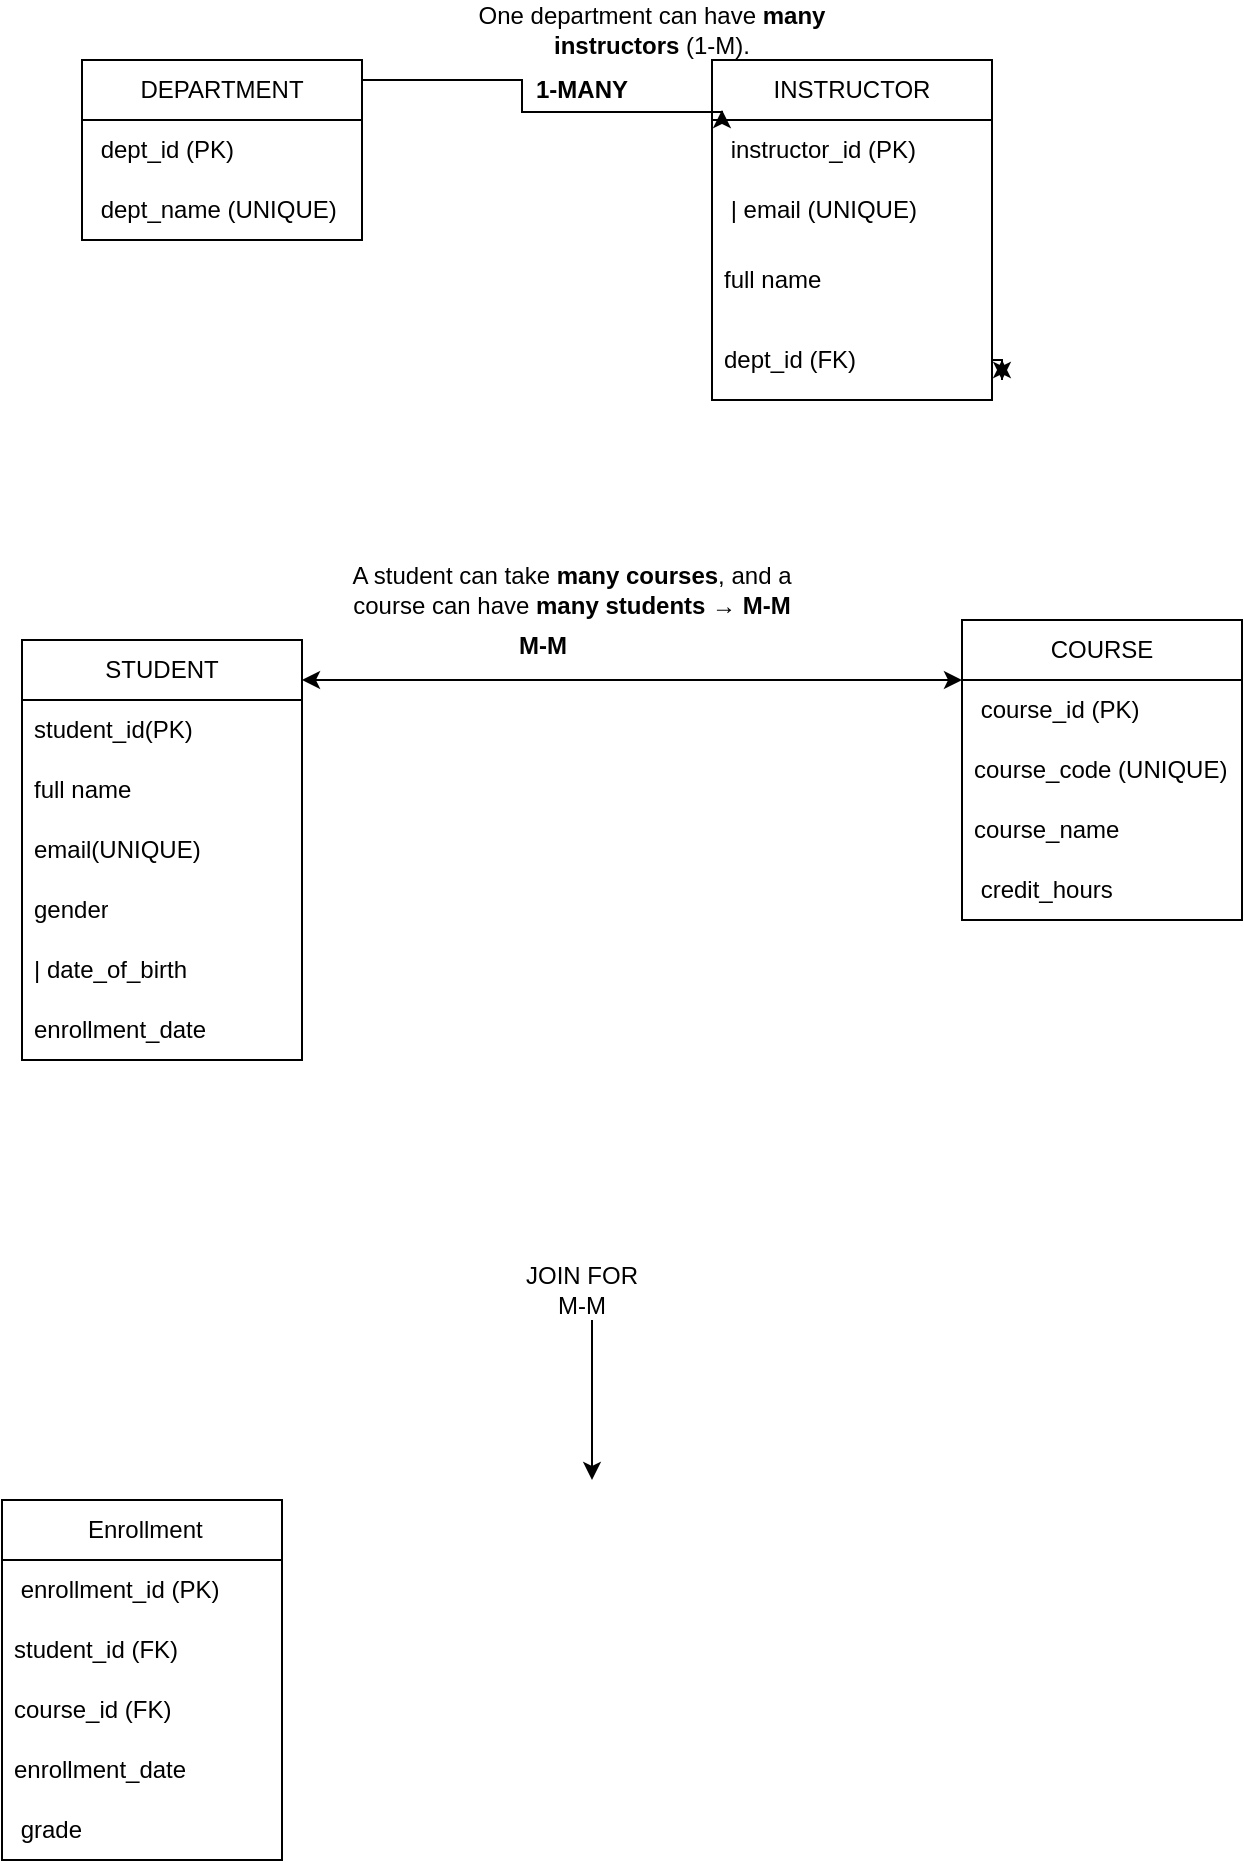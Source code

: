 <mxfile version="27.0.4">
  <diagram name="Page-1" id="pXbyONJma8Ghmv_2v1Js">
    <mxGraphModel dx="872" dy="439" grid="1" gridSize="10" guides="1" tooltips="1" connect="1" arrows="1" fold="1" page="1" pageScale="1" pageWidth="850" pageHeight="1100" math="0" shadow="0">
      <root>
        <mxCell id="0" />
        <mxCell id="1" parent="0" />
        <mxCell id="goI6WCm8TIuqPZgp0Us6-1" value="DEPARTMENT" style="swimlane;fontStyle=0;childLayout=stackLayout;horizontal=1;startSize=30;horizontalStack=0;resizeParent=1;resizeParentMax=0;resizeLast=0;collapsible=1;marginBottom=0;whiteSpace=wrap;html=1;" vertex="1" parent="1">
          <mxGeometry x="40" y="80" width="140" height="90" as="geometry" />
        </mxCell>
        <mxCell id="goI6WCm8TIuqPZgp0Us6-2" value="&amp;nbsp;dept_id (PK)" style="text;strokeColor=none;fillColor=none;align=left;verticalAlign=middle;spacingLeft=4;spacingRight=4;overflow=hidden;points=[[0,0.5],[1,0.5]];portConstraint=eastwest;rotatable=0;whiteSpace=wrap;html=1;" vertex="1" parent="goI6WCm8TIuqPZgp0Us6-1">
          <mxGeometry y="30" width="140" height="30" as="geometry" />
        </mxCell>
        <mxCell id="goI6WCm8TIuqPZgp0Us6-3" value="&amp;nbsp;dept_name (UNIQUE)" style="text;strokeColor=none;fillColor=none;align=left;verticalAlign=middle;spacingLeft=4;spacingRight=4;overflow=hidden;points=[[0,0.5],[1,0.5]];portConstraint=eastwest;rotatable=0;whiteSpace=wrap;html=1;" vertex="1" parent="goI6WCm8TIuqPZgp0Us6-1">
          <mxGeometry y="60" width="140" height="30" as="geometry" />
        </mxCell>
        <mxCell id="goI6WCm8TIuqPZgp0Us6-6" value="&lt;b&gt;1-MANY&lt;/b&gt;" style="text;html=1;align=center;verticalAlign=middle;whiteSpace=wrap;rounded=0;" vertex="1" parent="1">
          <mxGeometry x="260" y="80" width="60" height="30" as="geometry" />
        </mxCell>
        <mxCell id="goI6WCm8TIuqPZgp0Us6-7" value="INSTRUCTOR" style="swimlane;fontStyle=0;childLayout=stackLayout;horizontal=1;startSize=30;horizontalStack=0;resizeParent=1;resizeParentMax=0;resizeLast=0;collapsible=1;marginBottom=0;whiteSpace=wrap;html=1;" vertex="1" parent="1">
          <mxGeometry x="355" y="80" width="140" height="170" as="geometry" />
        </mxCell>
        <mxCell id="goI6WCm8TIuqPZgp0Us6-8" value="&amp;nbsp;instructor_id (PK)" style="text;strokeColor=none;fillColor=none;align=left;verticalAlign=middle;spacingLeft=4;spacingRight=4;overflow=hidden;points=[[0,0.5],[1,0.5]];portConstraint=eastwest;rotatable=0;whiteSpace=wrap;html=1;" vertex="1" parent="goI6WCm8TIuqPZgp0Us6-7">
          <mxGeometry y="30" width="140" height="30" as="geometry" />
        </mxCell>
        <mxCell id="goI6WCm8TIuqPZgp0Us6-9" value="&amp;nbsp;| email (UNIQUE)&amp;nbsp;" style="text;strokeColor=none;fillColor=none;align=left;verticalAlign=middle;spacingLeft=4;spacingRight=4;overflow=hidden;points=[[0,0.5],[1,0.5]];portConstraint=eastwest;rotatable=0;whiteSpace=wrap;html=1;" vertex="1" parent="goI6WCm8TIuqPZgp0Us6-7">
          <mxGeometry y="60" width="140" height="30" as="geometry" />
        </mxCell>
        <mxCell id="goI6WCm8TIuqPZgp0Us6-11" style="edgeStyle=orthogonalEdgeStyle;rounded=0;orthogonalLoop=1;jettySize=auto;html=1;" edge="1" parent="goI6WCm8TIuqPZgp0Us6-7">
          <mxGeometry relative="1" as="geometry">
            <mxPoint x="145" y="150" as="targetPoint" />
            <mxPoint x="145" y="160" as="sourcePoint" />
          </mxGeometry>
        </mxCell>
        <mxCell id="goI6WCm8TIuqPZgp0Us6-12" value="full name" style="text;strokeColor=none;fillColor=none;align=left;verticalAlign=middle;spacingLeft=4;spacingRight=4;overflow=hidden;points=[[0,0.5],[1,0.5]];portConstraint=eastwest;rotatable=0;whiteSpace=wrap;html=1;" vertex="1" parent="goI6WCm8TIuqPZgp0Us6-7">
          <mxGeometry y="90" width="140" height="40" as="geometry" />
        </mxCell>
        <mxCell id="goI6WCm8TIuqPZgp0Us6-10" value="dept_id (FK)" style="text;strokeColor=none;fillColor=none;align=left;verticalAlign=middle;spacingLeft=4;spacingRight=4;overflow=hidden;points=[[0,0.5],[1,0.5]];portConstraint=eastwest;rotatable=0;whiteSpace=wrap;html=1;" vertex="1" parent="goI6WCm8TIuqPZgp0Us6-7">
          <mxGeometry y="130" width="140" height="40" as="geometry" />
        </mxCell>
        <mxCell id="goI6WCm8TIuqPZgp0Us6-22" style="edgeStyle=orthogonalEdgeStyle;rounded=0;orthogonalLoop=1;jettySize=auto;html=1;exitX=1;exitY=0.5;exitDx=0;exitDy=0;entryX=1.036;entryY=0.75;entryDx=0;entryDy=0;entryPerimeter=0;" edge="1" parent="goI6WCm8TIuqPZgp0Us6-7" source="goI6WCm8TIuqPZgp0Us6-10" target="goI6WCm8TIuqPZgp0Us6-10">
          <mxGeometry relative="1" as="geometry">
            <Array as="points">
              <mxPoint x="145" y="150" />
            </Array>
          </mxGeometry>
        </mxCell>
        <mxCell id="goI6WCm8TIuqPZgp0Us6-5" style="edgeStyle=orthogonalEdgeStyle;rounded=0;orthogonalLoop=1;jettySize=auto;html=1;exitX=1;exitY=0.5;exitDx=0;exitDy=0;" edge="1" parent="1">
          <mxGeometry relative="1" as="geometry">
            <mxPoint x="360" y="105" as="targetPoint" />
            <mxPoint x="180" y="105" as="sourcePoint" />
            <Array as="points">
              <mxPoint x="180" y="90" />
              <mxPoint x="260" y="90" />
              <mxPoint x="260" y="106" />
            </Array>
          </mxGeometry>
        </mxCell>
        <mxCell id="goI6WCm8TIuqPZgp0Us6-14" value="STUDENT" style="swimlane;fontStyle=0;childLayout=stackLayout;horizontal=1;startSize=30;horizontalStack=0;resizeParent=1;resizeParentMax=0;resizeLast=0;collapsible=1;marginBottom=0;whiteSpace=wrap;html=1;" vertex="1" parent="1">
          <mxGeometry x="10" y="370" width="140" height="210" as="geometry" />
        </mxCell>
        <mxCell id="goI6WCm8TIuqPZgp0Us6-15" value="student_id(PK)" style="text;strokeColor=none;fillColor=none;align=left;verticalAlign=middle;spacingLeft=4;spacingRight=4;overflow=hidden;points=[[0,0.5],[1,0.5]];portConstraint=eastwest;rotatable=0;whiteSpace=wrap;html=1;" vertex="1" parent="goI6WCm8TIuqPZgp0Us6-14">
          <mxGeometry y="30" width="140" height="30" as="geometry" />
        </mxCell>
        <mxCell id="goI6WCm8TIuqPZgp0Us6-19" value="full name" style="text;strokeColor=none;fillColor=none;align=left;verticalAlign=middle;spacingLeft=4;spacingRight=4;overflow=hidden;points=[[0,0.5],[1,0.5]];portConstraint=eastwest;rotatable=0;whiteSpace=wrap;html=1;" vertex="1" parent="goI6WCm8TIuqPZgp0Us6-14">
          <mxGeometry y="60" width="140" height="30" as="geometry" />
        </mxCell>
        <mxCell id="goI6WCm8TIuqPZgp0Us6-17" value="email(UNIQUE)" style="text;strokeColor=none;fillColor=none;align=left;verticalAlign=middle;spacingLeft=4;spacingRight=4;overflow=hidden;points=[[0,0.5],[1,0.5]];portConstraint=eastwest;rotatable=0;whiteSpace=wrap;html=1;" vertex="1" parent="goI6WCm8TIuqPZgp0Us6-14">
          <mxGeometry y="90" width="140" height="30" as="geometry" />
        </mxCell>
        <mxCell id="goI6WCm8TIuqPZgp0Us6-18" value="gender" style="text;strokeColor=none;fillColor=none;align=left;verticalAlign=middle;spacingLeft=4;spacingRight=4;overflow=hidden;points=[[0,0.5],[1,0.5]];portConstraint=eastwest;rotatable=0;whiteSpace=wrap;html=1;" vertex="1" parent="goI6WCm8TIuqPZgp0Us6-14">
          <mxGeometry y="120" width="140" height="30" as="geometry" />
        </mxCell>
        <mxCell id="goI6WCm8TIuqPZgp0Us6-21" value="| date_of_birth&amp;nbsp;" style="text;strokeColor=none;fillColor=none;align=left;verticalAlign=middle;spacingLeft=4;spacingRight=4;overflow=hidden;points=[[0,0.5],[1,0.5]];portConstraint=eastwest;rotatable=0;whiteSpace=wrap;html=1;" vertex="1" parent="goI6WCm8TIuqPZgp0Us6-14">
          <mxGeometry y="150" width="140" height="30" as="geometry" />
        </mxCell>
        <mxCell id="goI6WCm8TIuqPZgp0Us6-20" value="enrollment_date" style="text;strokeColor=none;fillColor=none;align=left;verticalAlign=middle;spacingLeft=4;spacingRight=4;overflow=hidden;points=[[0,0.5],[1,0.5]];portConstraint=eastwest;rotatable=0;whiteSpace=wrap;html=1;" vertex="1" parent="goI6WCm8TIuqPZgp0Us6-14">
          <mxGeometry y="180" width="140" height="30" as="geometry" />
        </mxCell>
        <mxCell id="goI6WCm8TIuqPZgp0Us6-26" value="" style="endArrow=classic;startArrow=classic;html=1;rounded=0;" edge="1" parent="1">
          <mxGeometry width="50" height="50" relative="1" as="geometry">
            <mxPoint x="150" y="390" as="sourcePoint" />
            <mxPoint x="480" y="390" as="targetPoint" />
          </mxGeometry>
        </mxCell>
        <mxCell id="goI6WCm8TIuqPZgp0Us6-27" value="COURSE" style="swimlane;fontStyle=0;childLayout=stackLayout;horizontal=1;startSize=30;horizontalStack=0;resizeParent=1;resizeParentMax=0;resizeLast=0;collapsible=1;marginBottom=0;whiteSpace=wrap;html=1;" vertex="1" parent="1">
          <mxGeometry x="480" y="360" width="140" height="150" as="geometry" />
        </mxCell>
        <mxCell id="goI6WCm8TIuqPZgp0Us6-28" value="&amp;nbsp;course_id (PK)" style="text;strokeColor=none;fillColor=none;align=left;verticalAlign=middle;spacingLeft=4;spacingRight=4;overflow=hidden;points=[[0,0.5],[1,0.5]];portConstraint=eastwest;rotatable=0;whiteSpace=wrap;html=1;" vertex="1" parent="goI6WCm8TIuqPZgp0Us6-27">
          <mxGeometry y="30" width="140" height="30" as="geometry" />
        </mxCell>
        <mxCell id="goI6WCm8TIuqPZgp0Us6-29" value="course_code (UNIQUE)" style="text;strokeColor=none;fillColor=none;align=left;verticalAlign=middle;spacingLeft=4;spacingRight=4;overflow=hidden;points=[[0,0.5],[1,0.5]];portConstraint=eastwest;rotatable=0;whiteSpace=wrap;html=1;" vertex="1" parent="goI6WCm8TIuqPZgp0Us6-27">
          <mxGeometry y="60" width="140" height="30" as="geometry" />
        </mxCell>
        <mxCell id="goI6WCm8TIuqPZgp0Us6-30" value="course_name" style="text;strokeColor=none;fillColor=none;align=left;verticalAlign=middle;spacingLeft=4;spacingRight=4;overflow=hidden;points=[[0,0.5],[1,0.5]];portConstraint=eastwest;rotatable=0;whiteSpace=wrap;html=1;" vertex="1" parent="goI6WCm8TIuqPZgp0Us6-27">
          <mxGeometry y="90" width="140" height="30" as="geometry" />
        </mxCell>
        <mxCell id="goI6WCm8TIuqPZgp0Us6-33" value="&amp;nbsp;credit_hours" style="text;strokeColor=none;fillColor=none;align=left;verticalAlign=middle;spacingLeft=4;spacingRight=4;overflow=hidden;points=[[0,0.5],[1,0.5]];portConstraint=eastwest;rotatable=0;whiteSpace=wrap;html=1;" vertex="1" parent="goI6WCm8TIuqPZgp0Us6-27">
          <mxGeometry y="120" width="140" height="30" as="geometry" />
        </mxCell>
        <mxCell id="goI6WCm8TIuqPZgp0Us6-31" value="&lt;b&gt;M-M&lt;/b&gt;" style="text;html=1;align=center;verticalAlign=middle;resizable=0;points=[];autosize=1;strokeColor=none;fillColor=none;" vertex="1" parent="1">
          <mxGeometry x="245" y="358" width="50" height="30" as="geometry" />
        </mxCell>
        <mxCell id="goI6WCm8TIuqPZgp0Us6-34" value="" style="endArrow=classic;html=1;rounded=0;" edge="1" parent="1">
          <mxGeometry width="50" height="50" relative="1" as="geometry">
            <mxPoint x="295" y="710" as="sourcePoint" />
            <mxPoint x="295" y="790" as="targetPoint" />
          </mxGeometry>
        </mxCell>
        <mxCell id="goI6WCm8TIuqPZgp0Us6-36" value="JOIN FOR M-M" style="text;html=1;align=center;verticalAlign=middle;whiteSpace=wrap;rounded=0;" vertex="1" parent="1">
          <mxGeometry x="260" y="680" width="60" height="30" as="geometry" />
        </mxCell>
        <mxCell id="goI6WCm8TIuqPZgp0Us6-37" value="&amp;nbsp; Enrollment&amp;nbsp;" style="swimlane;fontStyle=0;childLayout=stackLayout;horizontal=1;startSize=30;horizontalStack=0;resizeParent=1;resizeParentMax=0;resizeLast=0;collapsible=1;marginBottom=0;whiteSpace=wrap;html=1;" vertex="1" parent="1">
          <mxGeometry y="800" width="140" height="180" as="geometry" />
        </mxCell>
        <mxCell id="goI6WCm8TIuqPZgp0Us6-38" value="&amp;nbsp;enrollment_id (PK)" style="text;strokeColor=none;fillColor=none;align=left;verticalAlign=middle;spacingLeft=4;spacingRight=4;overflow=hidden;points=[[0,0.5],[1,0.5]];portConstraint=eastwest;rotatable=0;whiteSpace=wrap;html=1;" vertex="1" parent="goI6WCm8TIuqPZgp0Us6-37">
          <mxGeometry y="30" width="140" height="30" as="geometry" />
        </mxCell>
        <mxCell id="goI6WCm8TIuqPZgp0Us6-39" value="student_id (FK)" style="text;strokeColor=none;fillColor=none;align=left;verticalAlign=middle;spacingLeft=4;spacingRight=4;overflow=hidden;points=[[0,0.5],[1,0.5]];portConstraint=eastwest;rotatable=0;whiteSpace=wrap;html=1;" vertex="1" parent="goI6WCm8TIuqPZgp0Us6-37">
          <mxGeometry y="60" width="140" height="30" as="geometry" />
        </mxCell>
        <mxCell id="goI6WCm8TIuqPZgp0Us6-40" value="course_id (FK)" style="text;strokeColor=none;fillColor=none;align=left;verticalAlign=middle;spacingLeft=4;spacingRight=4;overflow=hidden;points=[[0,0.5],[1,0.5]];portConstraint=eastwest;rotatable=0;whiteSpace=wrap;html=1;" vertex="1" parent="goI6WCm8TIuqPZgp0Us6-37">
          <mxGeometry y="90" width="140" height="30" as="geometry" />
        </mxCell>
        <mxCell id="goI6WCm8TIuqPZgp0Us6-42" value="enrollment_date" style="text;strokeColor=none;fillColor=none;align=left;verticalAlign=middle;spacingLeft=4;spacingRight=4;overflow=hidden;points=[[0,0.5],[1,0.5]];portConstraint=eastwest;rotatable=0;whiteSpace=wrap;html=1;" vertex="1" parent="goI6WCm8TIuqPZgp0Us6-37">
          <mxGeometry y="120" width="140" height="30" as="geometry" />
        </mxCell>
        <mxCell id="goI6WCm8TIuqPZgp0Us6-41" value="&amp;nbsp;grade&amp;nbsp; &amp;nbsp;" style="text;strokeColor=none;fillColor=none;align=left;verticalAlign=middle;spacingLeft=4;spacingRight=4;overflow=hidden;points=[[0,0.5],[1,0.5]];portConstraint=eastwest;rotatable=0;whiteSpace=wrap;html=1;" vertex="1" parent="goI6WCm8TIuqPZgp0Us6-37">
          <mxGeometry y="150" width="140" height="30" as="geometry" />
        </mxCell>
        <mxCell id="goI6WCm8TIuqPZgp0Us6-43" value="One department can have &lt;strong data-end=&quot;2588&quot; data-start=&quot;2568&quot;&gt;many instructors&lt;/strong&gt; (1-M)." style="text;html=1;align=center;verticalAlign=middle;whiteSpace=wrap;rounded=0;" vertex="1" parent="1">
          <mxGeometry x="230" y="50" width="190" height="30" as="geometry" />
        </mxCell>
        <mxCell id="goI6WCm8TIuqPZgp0Us6-45" value="A student can take &lt;strong data-end=&quot;2683&quot; data-start=&quot;2667&quot;&gt;many courses&lt;/strong&gt;, and a course can have &lt;strong data-end=&quot;2724&quot; data-start=&quot;2707&quot;&gt;many students&lt;/strong&gt; → &lt;strong data-end=&quot;2734&quot; data-start=&quot;2727&quot;&gt;M-M&lt;/strong&gt;" style="text;html=1;align=center;verticalAlign=middle;whiteSpace=wrap;rounded=0;" vertex="1" parent="1">
          <mxGeometry x="160" y="330" width="250" height="30" as="geometry" />
        </mxCell>
      </root>
    </mxGraphModel>
  </diagram>
</mxfile>
